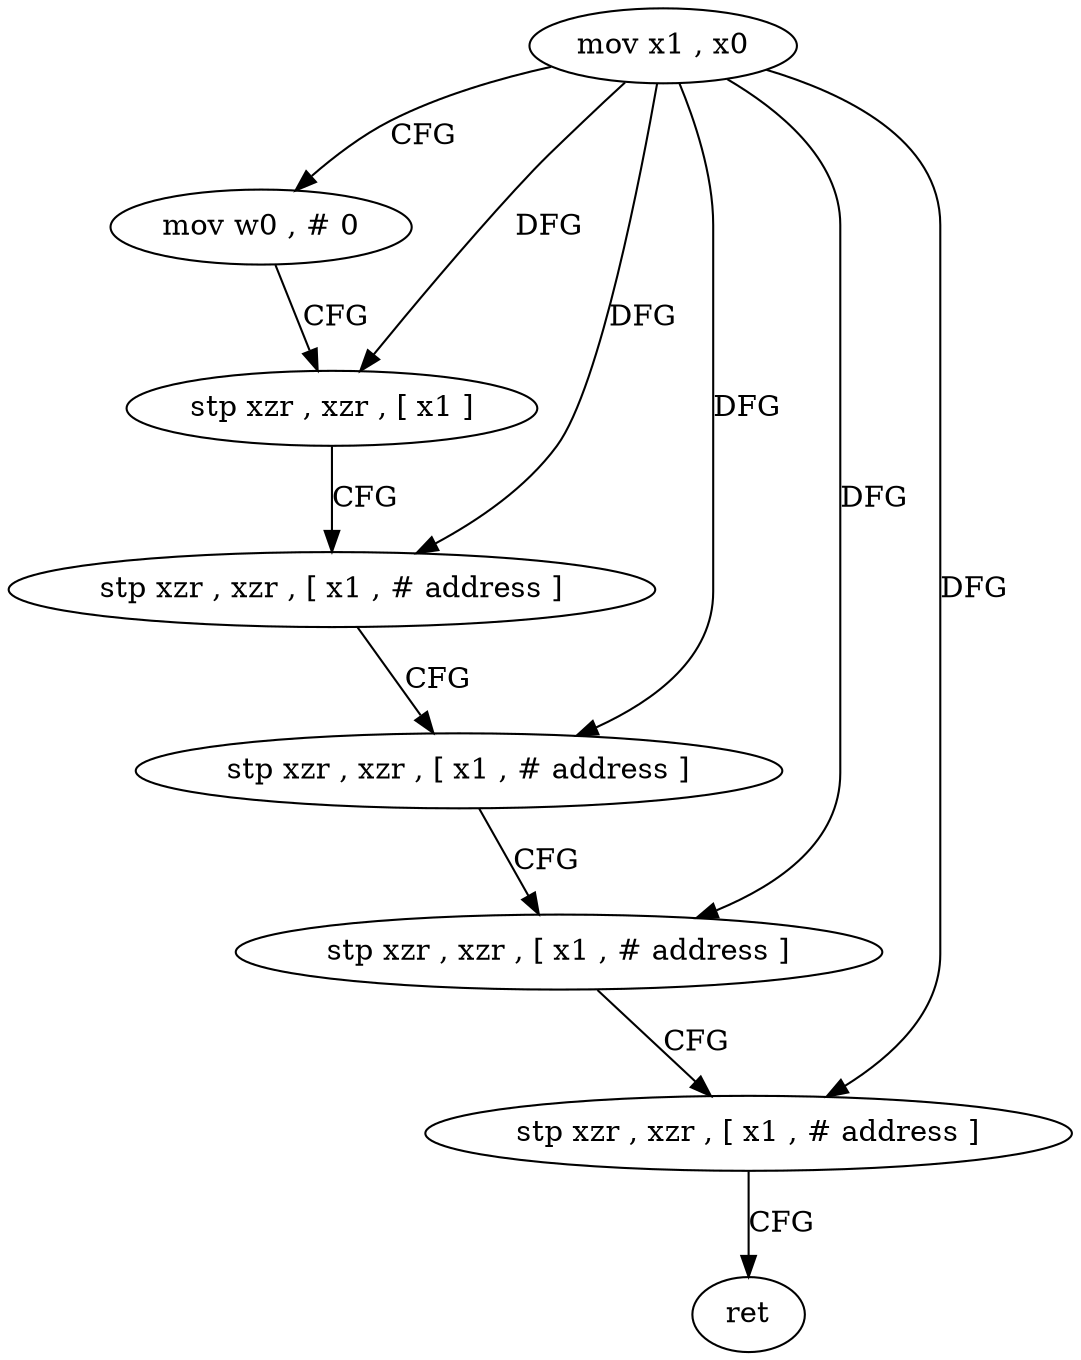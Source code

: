 digraph "func" {
"198264" [label = "mov x1 , x0" ]
"198268" [label = "mov w0 , # 0" ]
"198272" [label = "stp xzr , xzr , [ x1 ]" ]
"198276" [label = "stp xzr , xzr , [ x1 , # address ]" ]
"198280" [label = "stp xzr , xzr , [ x1 , # address ]" ]
"198284" [label = "stp xzr , xzr , [ x1 , # address ]" ]
"198288" [label = "stp xzr , xzr , [ x1 , # address ]" ]
"198292" [label = "ret" ]
"198264" -> "198268" [ label = "CFG" ]
"198264" -> "198272" [ label = "DFG" ]
"198264" -> "198276" [ label = "DFG" ]
"198264" -> "198280" [ label = "DFG" ]
"198264" -> "198284" [ label = "DFG" ]
"198264" -> "198288" [ label = "DFG" ]
"198268" -> "198272" [ label = "CFG" ]
"198272" -> "198276" [ label = "CFG" ]
"198276" -> "198280" [ label = "CFG" ]
"198280" -> "198284" [ label = "CFG" ]
"198284" -> "198288" [ label = "CFG" ]
"198288" -> "198292" [ label = "CFG" ]
}
